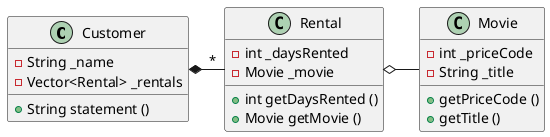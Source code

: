 @startuml
Customer *- "*" Rental
Rental o- Movie

class Customer {
    - String _name
    - Vector<Rental> _rentals
    + String statement ()
    }

class Rental {
    - int _daysRented
    - Movie _movie
    + int getDaysRented ()
    + Movie getMovie ()
    }

class Movie {
    - int _priceCode
    - String _title
    + getPriceCode ()
    + getTitle ()
    }

@enduml
